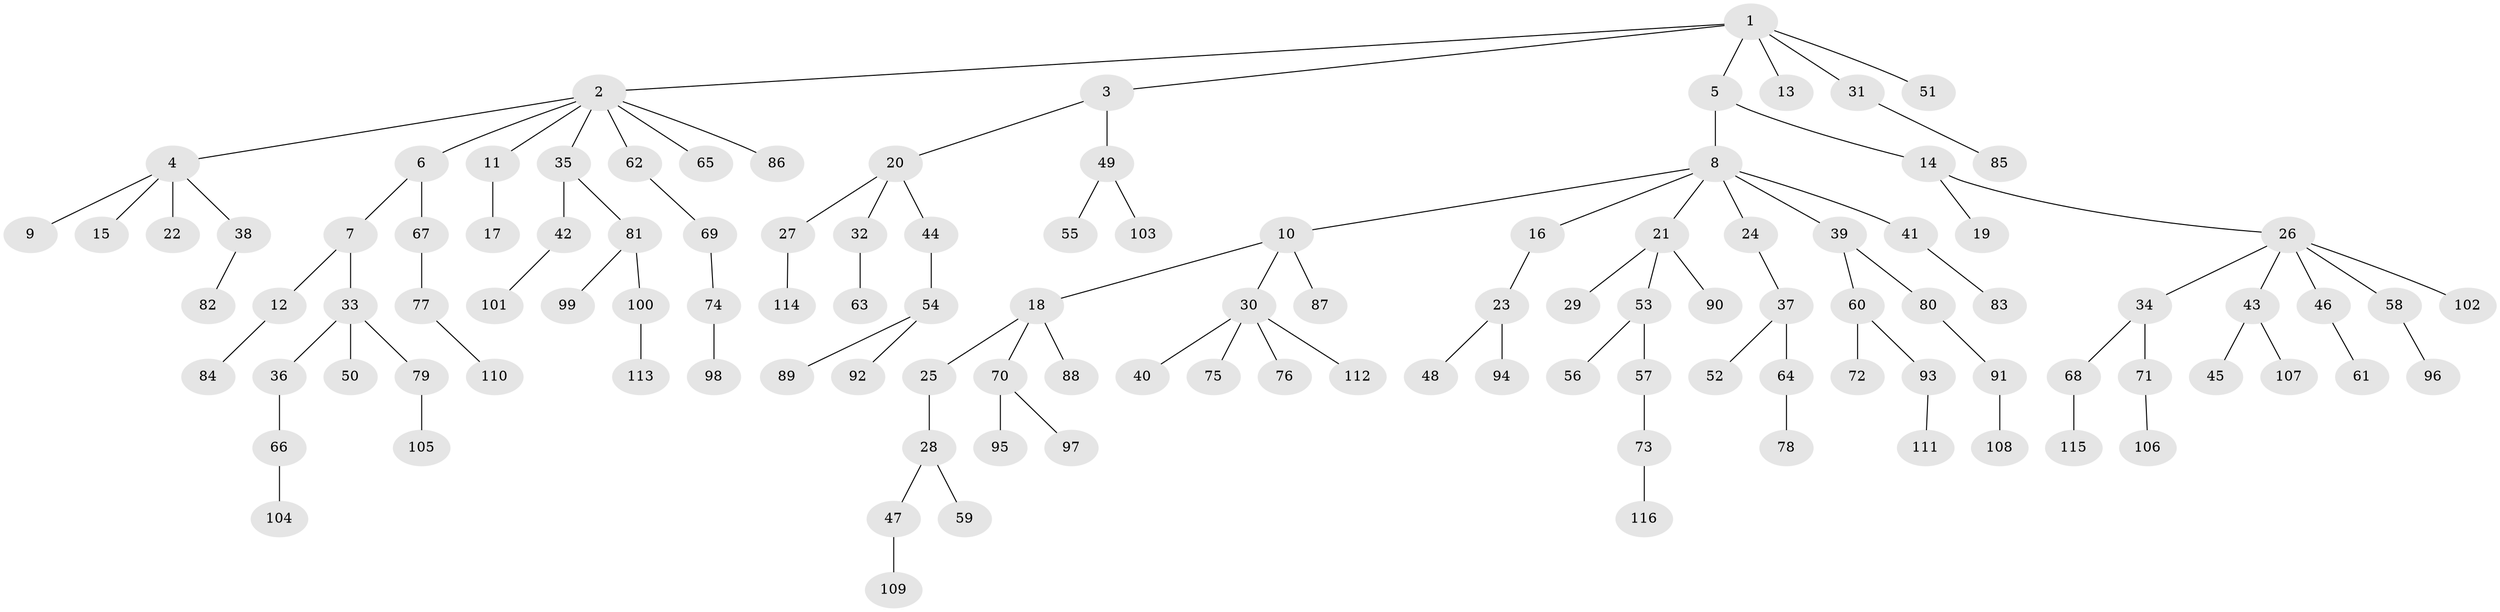 // Generated by graph-tools (version 1.1) at 2025/53/03/09/25 04:53:18]
// undirected, 116 vertices, 115 edges
graph export_dot {
graph [start="1"]
  node [color=gray90,style=filled];
  1;
  2;
  3;
  4;
  5;
  6;
  7;
  8;
  9;
  10;
  11;
  12;
  13;
  14;
  15;
  16;
  17;
  18;
  19;
  20;
  21;
  22;
  23;
  24;
  25;
  26;
  27;
  28;
  29;
  30;
  31;
  32;
  33;
  34;
  35;
  36;
  37;
  38;
  39;
  40;
  41;
  42;
  43;
  44;
  45;
  46;
  47;
  48;
  49;
  50;
  51;
  52;
  53;
  54;
  55;
  56;
  57;
  58;
  59;
  60;
  61;
  62;
  63;
  64;
  65;
  66;
  67;
  68;
  69;
  70;
  71;
  72;
  73;
  74;
  75;
  76;
  77;
  78;
  79;
  80;
  81;
  82;
  83;
  84;
  85;
  86;
  87;
  88;
  89;
  90;
  91;
  92;
  93;
  94;
  95;
  96;
  97;
  98;
  99;
  100;
  101;
  102;
  103;
  104;
  105;
  106;
  107;
  108;
  109;
  110;
  111;
  112;
  113;
  114;
  115;
  116;
  1 -- 2;
  1 -- 3;
  1 -- 5;
  1 -- 13;
  1 -- 31;
  1 -- 51;
  2 -- 4;
  2 -- 6;
  2 -- 11;
  2 -- 35;
  2 -- 62;
  2 -- 65;
  2 -- 86;
  3 -- 20;
  3 -- 49;
  4 -- 9;
  4 -- 15;
  4 -- 22;
  4 -- 38;
  5 -- 8;
  5 -- 14;
  6 -- 7;
  6 -- 67;
  7 -- 12;
  7 -- 33;
  8 -- 10;
  8 -- 16;
  8 -- 21;
  8 -- 24;
  8 -- 39;
  8 -- 41;
  10 -- 18;
  10 -- 30;
  10 -- 87;
  11 -- 17;
  12 -- 84;
  14 -- 19;
  14 -- 26;
  16 -- 23;
  18 -- 25;
  18 -- 70;
  18 -- 88;
  20 -- 27;
  20 -- 32;
  20 -- 44;
  21 -- 29;
  21 -- 53;
  21 -- 90;
  23 -- 48;
  23 -- 94;
  24 -- 37;
  25 -- 28;
  26 -- 34;
  26 -- 43;
  26 -- 46;
  26 -- 58;
  26 -- 102;
  27 -- 114;
  28 -- 47;
  28 -- 59;
  30 -- 40;
  30 -- 75;
  30 -- 76;
  30 -- 112;
  31 -- 85;
  32 -- 63;
  33 -- 36;
  33 -- 50;
  33 -- 79;
  34 -- 68;
  34 -- 71;
  35 -- 42;
  35 -- 81;
  36 -- 66;
  37 -- 52;
  37 -- 64;
  38 -- 82;
  39 -- 60;
  39 -- 80;
  41 -- 83;
  42 -- 101;
  43 -- 45;
  43 -- 107;
  44 -- 54;
  46 -- 61;
  47 -- 109;
  49 -- 55;
  49 -- 103;
  53 -- 56;
  53 -- 57;
  54 -- 89;
  54 -- 92;
  57 -- 73;
  58 -- 96;
  60 -- 72;
  60 -- 93;
  62 -- 69;
  64 -- 78;
  66 -- 104;
  67 -- 77;
  68 -- 115;
  69 -- 74;
  70 -- 95;
  70 -- 97;
  71 -- 106;
  73 -- 116;
  74 -- 98;
  77 -- 110;
  79 -- 105;
  80 -- 91;
  81 -- 99;
  81 -- 100;
  91 -- 108;
  93 -- 111;
  100 -- 113;
}
